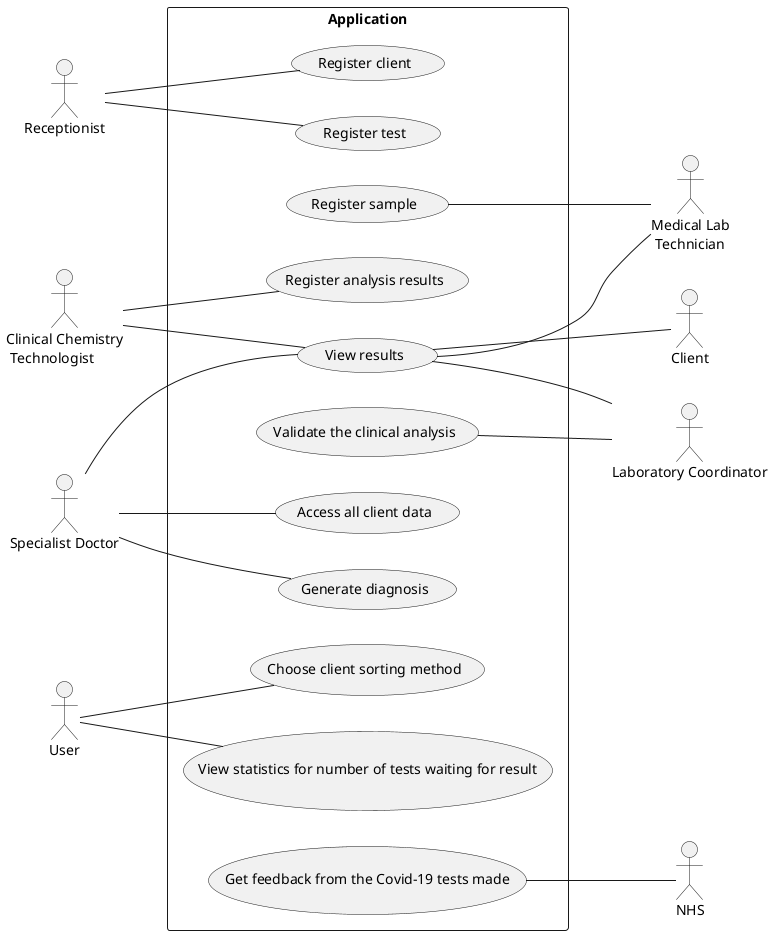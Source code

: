 @startuml
'https://plantuml.com/use-case-diagram

left to right direction
skinparam packageStyle rectangle
'Actors
:Receptionist:
:Medical Lab\n Technician: as MLT
:Clinical Chemistry\n Technologist: as CCT
:Specialist Doctor: as Doctor
:Laboratory Coordinator: as LC
:User:
:Client:
:NHS:

package Application {
    (Register test) as UC1
    (Register client) as UC2
    (Register sample) as UC3
    (Register analysis results) as UC4
    (Generate diagnosis) as UC5
    (Choose client sorting method) as UC6
    (Validate the clinical analysis) as UC7
    (View results) as UC8
    (View statistics for number of tests waiting for result) as UC9
    (Access all client data) as UC10
    (Get feedback from the Covid-19 tests made) as UC11
}

'Use Cases
Receptionist -- UC1
Receptionist -- UC2
UC3 -- MLT
CCT -- UC4
Doctor -- UC5
User -- UC6
UC7 -- LC
UC8 -- Client
UC8 -- MLT
CCT -- UC8
UC8 -- LC
Doctor -- UC8
User -- UC9
Doctor -- UC10
UC11 -- NHS
@enduml
